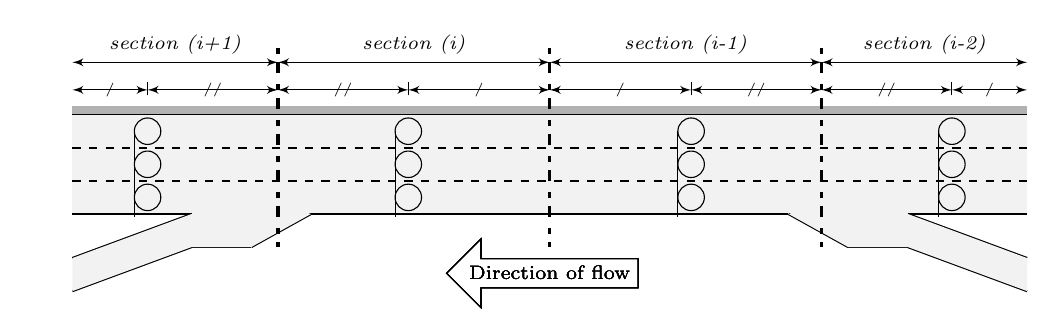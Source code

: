 \begin{tikzpicture}[draw]
  \newcommand{\lw}{1.5em}
  \newcommand{\fw}{\textwidth}
  \scriptsize
  \draw [-,line width=0.25*\lw,color=black!30] (0,0.125*\lw) -- (\fw,0.125*\lw);
  \draw [-,color=black] (0,0) coordinate (centerstart) coordinate (laststart) -- ++(\fw,0) coordinate (centerend);

  \path [fill=black!5] (centerstart) rectangle (centerend |- 0,-3*\lw);
  %
  % draw two lanes
  \foreach \x in {1,2} {
    \draw [dashed,thick] (laststart) ++(0,-\lw) coordinate (laststart) -- ++(\fw,0em);
  }
  % 
  %% on ramp sec
  \draw [thick] (laststart) ++(0,-\lw) coordinate (lol) -- ++(\fw/4/2,0) coordinate (ongore) ++(\fw/4/2,0) coordinate (mergeonslip);
  \draw [thick] (lol) ++(0,-2em) coordinate (o1) -- (ongore); 
  \draw [thick] ([yshift=-\lw]lol) ++(0,-2em) coordinate (o2) -- ([yshift=-\lw]ongore) coordinate (oppongore);
  \draw [thick] (oppongore) -- ++(\fw/4/2/2,0) coordinate (endonslip);
  \draw [thick] (endonslip) -- (mergeonslip);
  \path [fill=black!5] (ongore) -- (mergeonslip) -- (endonslip) -- (oppongore) -- (o2) -- (o1) -- cycle;  

  %% sec2
  \draw [thick] (mergeonslip) -- ++(\fw/4,0) coordinate (mid);

  %% sec3
  \draw [thick] (mid) -- ++(\fw/4,0) coordinate (divergeoffslip) coordinate (laststart);

  %% off ramp sec
  \begin{scope}[xscale=-1]
    \draw [thick] (laststart) ++(-\fw/4,0) coordinate(start) ++(0,0em) coordinate (lol) -- ++(\fw/4/2,0) coordinate (ongore) ++(\fw/4/2,0) coordinate (mergeonslip);
    \draw [thick] (lol) ++(0,-2em) coordinate (o1) -- (ongore); 
    \draw [thick] ([yshift=-\lw]lol) ++(0,-2em) coordinate (o2) -- ([yshift=-\lw]ongore) coordinate (oppongore);
    \draw [thick] (oppongore) -- ++(\fw/4/2/2,0) coordinate (endonslip);
    \draw [thick] (endonslip) -- (mergeonslip);
    \path [fill=black!5] (ongore) -- (mergeonslip) -- (endonslip) -- (oppongore) -- (o2) -- (o1) -- cycle;  
  \end{scope}

  
  %% detectors

  \foreach \det/\shift in {1/-2em,2/-1em,3/1em,4/2em} {
    
  \draw (\det*\fw/4-\fw/4+\shift,0) coordinate (laststart);

  \foreach \x in {1,2,3} {
    \draw (laststart) ++(\fw/4/2,-\lw/2) coordinate (cctr\det) circle(0.8*\lw/2) ++(-\fw/4/2,-\lw/2) coordinate (laststart);
    \draw (cctr\det) ++(-0.8*\lw/2,0) coordinate(lctr) -- ++(0,-1.2*\lw/2);
    \ifnum\x>1
      \draw (lctr) -- ++(0,0.8*\lw/2);
    \fi
  }
  }

  \foreach \sec/\nsec in {1/2,2/3,3/4} {
    \path ($(cctr\sec)!.5!(cctr\nsec)$) coordinate (m\sec\nsec);
    \draw [very thick,dash pattern=on 2pt off 3pt on 4pt off 4pt] (m\sec\nsec |- 0,2*\lw) coordinate (topsec\sec\nsec) 
    -- ++(0,-6*\lw) coordinate (botsec\sec\nsec);
  }

  \path (0,0 |- m12) coordinate (m01);
  \path (0,0 |- topsec12) coordinate (topsec01);
  \path (\fw,0 |- m12) coordinate (m45);
  \path (\fw,0 |- topsec12) coordinate (topsec45);

  \foreach \ldet/\det/\ndet/\dir/\sec in {0/1/2/1/(i+1),1/2/3/-1/(i),2/3/4/1/(i-1),3/4/5/-1/(i-2)} {
    \draw (cctr\det |- 0,0) ++(0,7pt) -- ++(0,\lw-7pt) coordinate (topdet\det);
    \ifnum\dir>0
      \draw[latex'-latex'] (topdet\det) ++(0,-3pt) coordinate (this) -- node[inner sep=0pt] {\tiny //} (this -| m\det\ndet);
      \draw[latex'-latex'] (topdet\det) ++(0,-3pt) coordinate (this) -- node[inner sep=0pt] {\tiny /} (this -| m\ldet\det);
    \fi
    \ifnum\dir<0
      \draw[latex'-latex'] (topdet\det) ++(0,-3pt) coordinate (this) -- node[inner sep=0pt] {\tiny /} (this -| m\det\ndet);
      \draw[latex'-latex'] (topdet\det) ++(0,-3pt) coordinate (this) -- node[inner sep=0pt] {\tiny //} (this -| m\ldet\det);
    \fi

    \draw[latex'-latex'] (topsec\ldet\det) ++(0,-5pt) coordinate (last) -- node[above] {\it section \sec} (last -| topsec\det\ndet);

    \draw (botsec23) ++(0,-0.5em) node [draw,shape border rotate=180,single arrow,anchor=north] {Direction of flow};
  }
\end{tikzpicture}
%% Standard caption
%\caption[Section definition and corresponding detector
%  location]{Section definition and corresponding detector location.
%  Sections boundaries are formed by bisecting freeway segments between
%  each pair of detectors.  By convention, section numbers increase as
%  you move downstream.}
